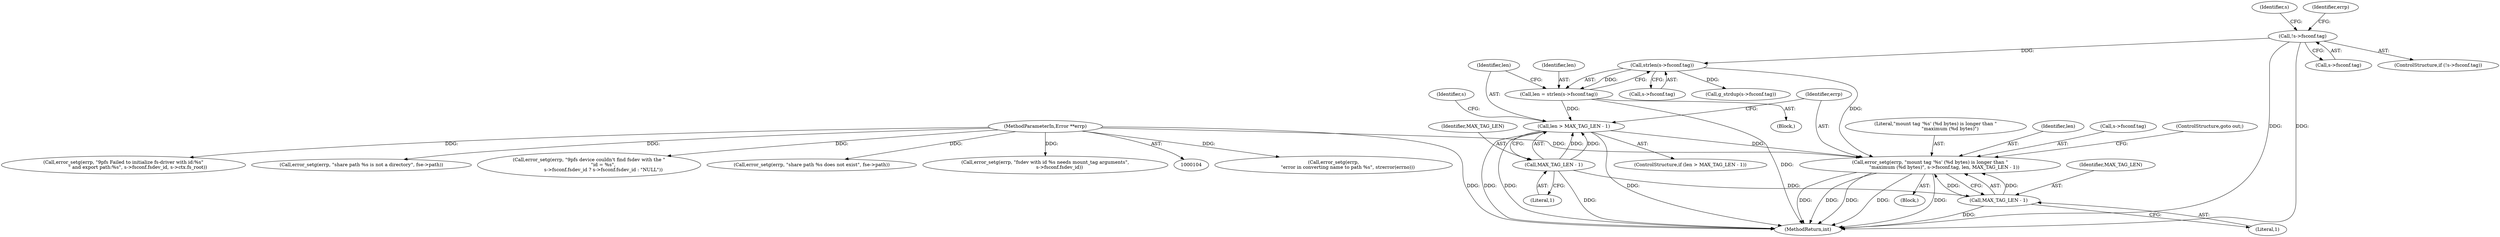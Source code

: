 digraph "0_qemu_4774718e5c194026ba5ee7a28d9be49be3080e42@pointer" {
"1000267" [label="(Call,error_setg(errp, \"mount tag '%s' (%d bytes) is longer than \"\n                   \"maximum (%d bytes)\", s->fsconf.tag, len, MAX_TAG_LEN - 1))"];
"1000106" [label="(MethodParameterIn,Error **errp)"];
"1000254" [label="(Call,strlen(s->fsconf.tag))"];
"1000208" [label="(Call,!s->fsconf.tag)"];
"1000261" [label="(Call,len > MAX_TAG_LEN - 1)"];
"1000252" [label="(Call,len = strlen(s->fsconf.tag))"];
"1000263" [label="(Call,MAX_TAG_LEN - 1)"];
"1000276" [label="(Call,MAX_TAG_LEN - 1)"];
"1000351" [label="(Call,error_setg(errp,\n                   \"error in converting name to path %s\", strerror(errno)))"];
"1000261" [label="(Call,len > MAX_TAG_LEN - 1)"];
"1000227" [label="(Identifier,s)"];
"1000252" [label="(Call,len = strlen(s->fsconf.tag))"];
"1000265" [label="(Literal,1)"];
"1000253" [label="(Identifier,len)"];
"1000268" [label="(Identifier,errp)"];
"1000324" [label="(Call,error_setg(errp, \"9pfs Failed to initialize fs-driver with id:%s\"\n                   \" and export path:%s\", s->fsconf.fsdev_id, s->ctx.fs_root))"];
"1000277" [label="(Identifier,MAX_TAG_LEN)"];
"1000208" [label="(Call,!s->fsconf.tag)"];
"1000383" [label="(Call,error_setg(errp, \"share path %s is not a directory\", fse->path))"];
"1000254" [label="(Call,strlen(s->fsconf.tag))"];
"1000276" [label="(Call,MAX_TAG_LEN - 1)"];
"1000269" [label="(Literal,\"mount tag '%s' (%d bytes) is longer than \"\n                   \"maximum (%d bytes)\")"];
"1000415" [label="(MethodReturn,int)"];
"1000282" [label="(Identifier,s)"];
"1000266" [label="(Block,)"];
"1000216" [label="(Identifier,errp)"];
"1000275" [label="(Identifier,len)"];
"1000270" [label="(Call,s->fsconf.tag)"];
"1000284" [label="(Call,g_strdup(s->fsconf.tag))"];
"1000255" [label="(Call,s->fsconf.tag)"];
"1000262" [label="(Identifier,len)"];
"1000107" [label="(Block,)"];
"1000264" [label="(Identifier,MAX_TAG_LEN)"];
"1000260" [label="(ControlStructure,if (len > MAX_TAG_LEN - 1))"];
"1000191" [label="(Call,error_setg(errp, \"9pfs device couldn't find fsdev with the \"\n                   \"id = %s\",\n                   s->fsconf.fsdev_id ? s->fsconf.fsdev_id : \"NULL\"))"];
"1000278" [label="(Literal,1)"];
"1000267" [label="(Call,error_setg(errp, \"mount tag '%s' (%d bytes) is longer than \"\n                   \"maximum (%d bytes)\", s->fsconf.tag, len, MAX_TAG_LEN - 1))"];
"1000106" [label="(MethodParameterIn,Error **errp)"];
"1000263" [label="(Call,MAX_TAG_LEN - 1)"];
"1000279" [label="(ControlStructure,goto out;)"];
"1000368" [label="(Call,error_setg(errp, \"share path %s does not exist\", fse->path))"];
"1000209" [label="(Call,s->fsconf.tag)"];
"1000215" [label="(Call,error_setg(errp, \"fsdev with id %s needs mount_tag arguments\",\n                   s->fsconf.fsdev_id))"];
"1000207" [label="(ControlStructure,if (!s->fsconf.tag))"];
"1000267" -> "1000266"  [label="AST: "];
"1000267" -> "1000276"  [label="CFG: "];
"1000268" -> "1000267"  [label="AST: "];
"1000269" -> "1000267"  [label="AST: "];
"1000270" -> "1000267"  [label="AST: "];
"1000275" -> "1000267"  [label="AST: "];
"1000276" -> "1000267"  [label="AST: "];
"1000279" -> "1000267"  [label="CFG: "];
"1000267" -> "1000415"  [label="DDG: "];
"1000267" -> "1000415"  [label="DDG: "];
"1000267" -> "1000415"  [label="DDG: "];
"1000267" -> "1000415"  [label="DDG: "];
"1000267" -> "1000415"  [label="DDG: "];
"1000106" -> "1000267"  [label="DDG: "];
"1000254" -> "1000267"  [label="DDG: "];
"1000261" -> "1000267"  [label="DDG: "];
"1000276" -> "1000267"  [label="DDG: "];
"1000276" -> "1000267"  [label="DDG: "];
"1000106" -> "1000104"  [label="AST: "];
"1000106" -> "1000415"  [label="DDG: "];
"1000106" -> "1000191"  [label="DDG: "];
"1000106" -> "1000215"  [label="DDG: "];
"1000106" -> "1000324"  [label="DDG: "];
"1000106" -> "1000351"  [label="DDG: "];
"1000106" -> "1000368"  [label="DDG: "];
"1000106" -> "1000383"  [label="DDG: "];
"1000254" -> "1000252"  [label="AST: "];
"1000254" -> "1000255"  [label="CFG: "];
"1000255" -> "1000254"  [label="AST: "];
"1000252" -> "1000254"  [label="CFG: "];
"1000254" -> "1000252"  [label="DDG: "];
"1000208" -> "1000254"  [label="DDG: "];
"1000254" -> "1000284"  [label="DDG: "];
"1000208" -> "1000207"  [label="AST: "];
"1000208" -> "1000209"  [label="CFG: "];
"1000209" -> "1000208"  [label="AST: "];
"1000216" -> "1000208"  [label="CFG: "];
"1000227" -> "1000208"  [label="CFG: "];
"1000208" -> "1000415"  [label="DDG: "];
"1000208" -> "1000415"  [label="DDG: "];
"1000261" -> "1000260"  [label="AST: "];
"1000261" -> "1000263"  [label="CFG: "];
"1000262" -> "1000261"  [label="AST: "];
"1000263" -> "1000261"  [label="AST: "];
"1000268" -> "1000261"  [label="CFG: "];
"1000282" -> "1000261"  [label="CFG: "];
"1000261" -> "1000415"  [label="DDG: "];
"1000261" -> "1000415"  [label="DDG: "];
"1000261" -> "1000415"  [label="DDG: "];
"1000252" -> "1000261"  [label="DDG: "];
"1000263" -> "1000261"  [label="DDG: "];
"1000263" -> "1000261"  [label="DDG: "];
"1000252" -> "1000107"  [label="AST: "];
"1000253" -> "1000252"  [label="AST: "];
"1000262" -> "1000252"  [label="CFG: "];
"1000252" -> "1000415"  [label="DDG: "];
"1000263" -> "1000265"  [label="CFG: "];
"1000264" -> "1000263"  [label="AST: "];
"1000265" -> "1000263"  [label="AST: "];
"1000263" -> "1000415"  [label="DDG: "];
"1000263" -> "1000276"  [label="DDG: "];
"1000276" -> "1000278"  [label="CFG: "];
"1000277" -> "1000276"  [label="AST: "];
"1000278" -> "1000276"  [label="AST: "];
"1000276" -> "1000415"  [label="DDG: "];
}
